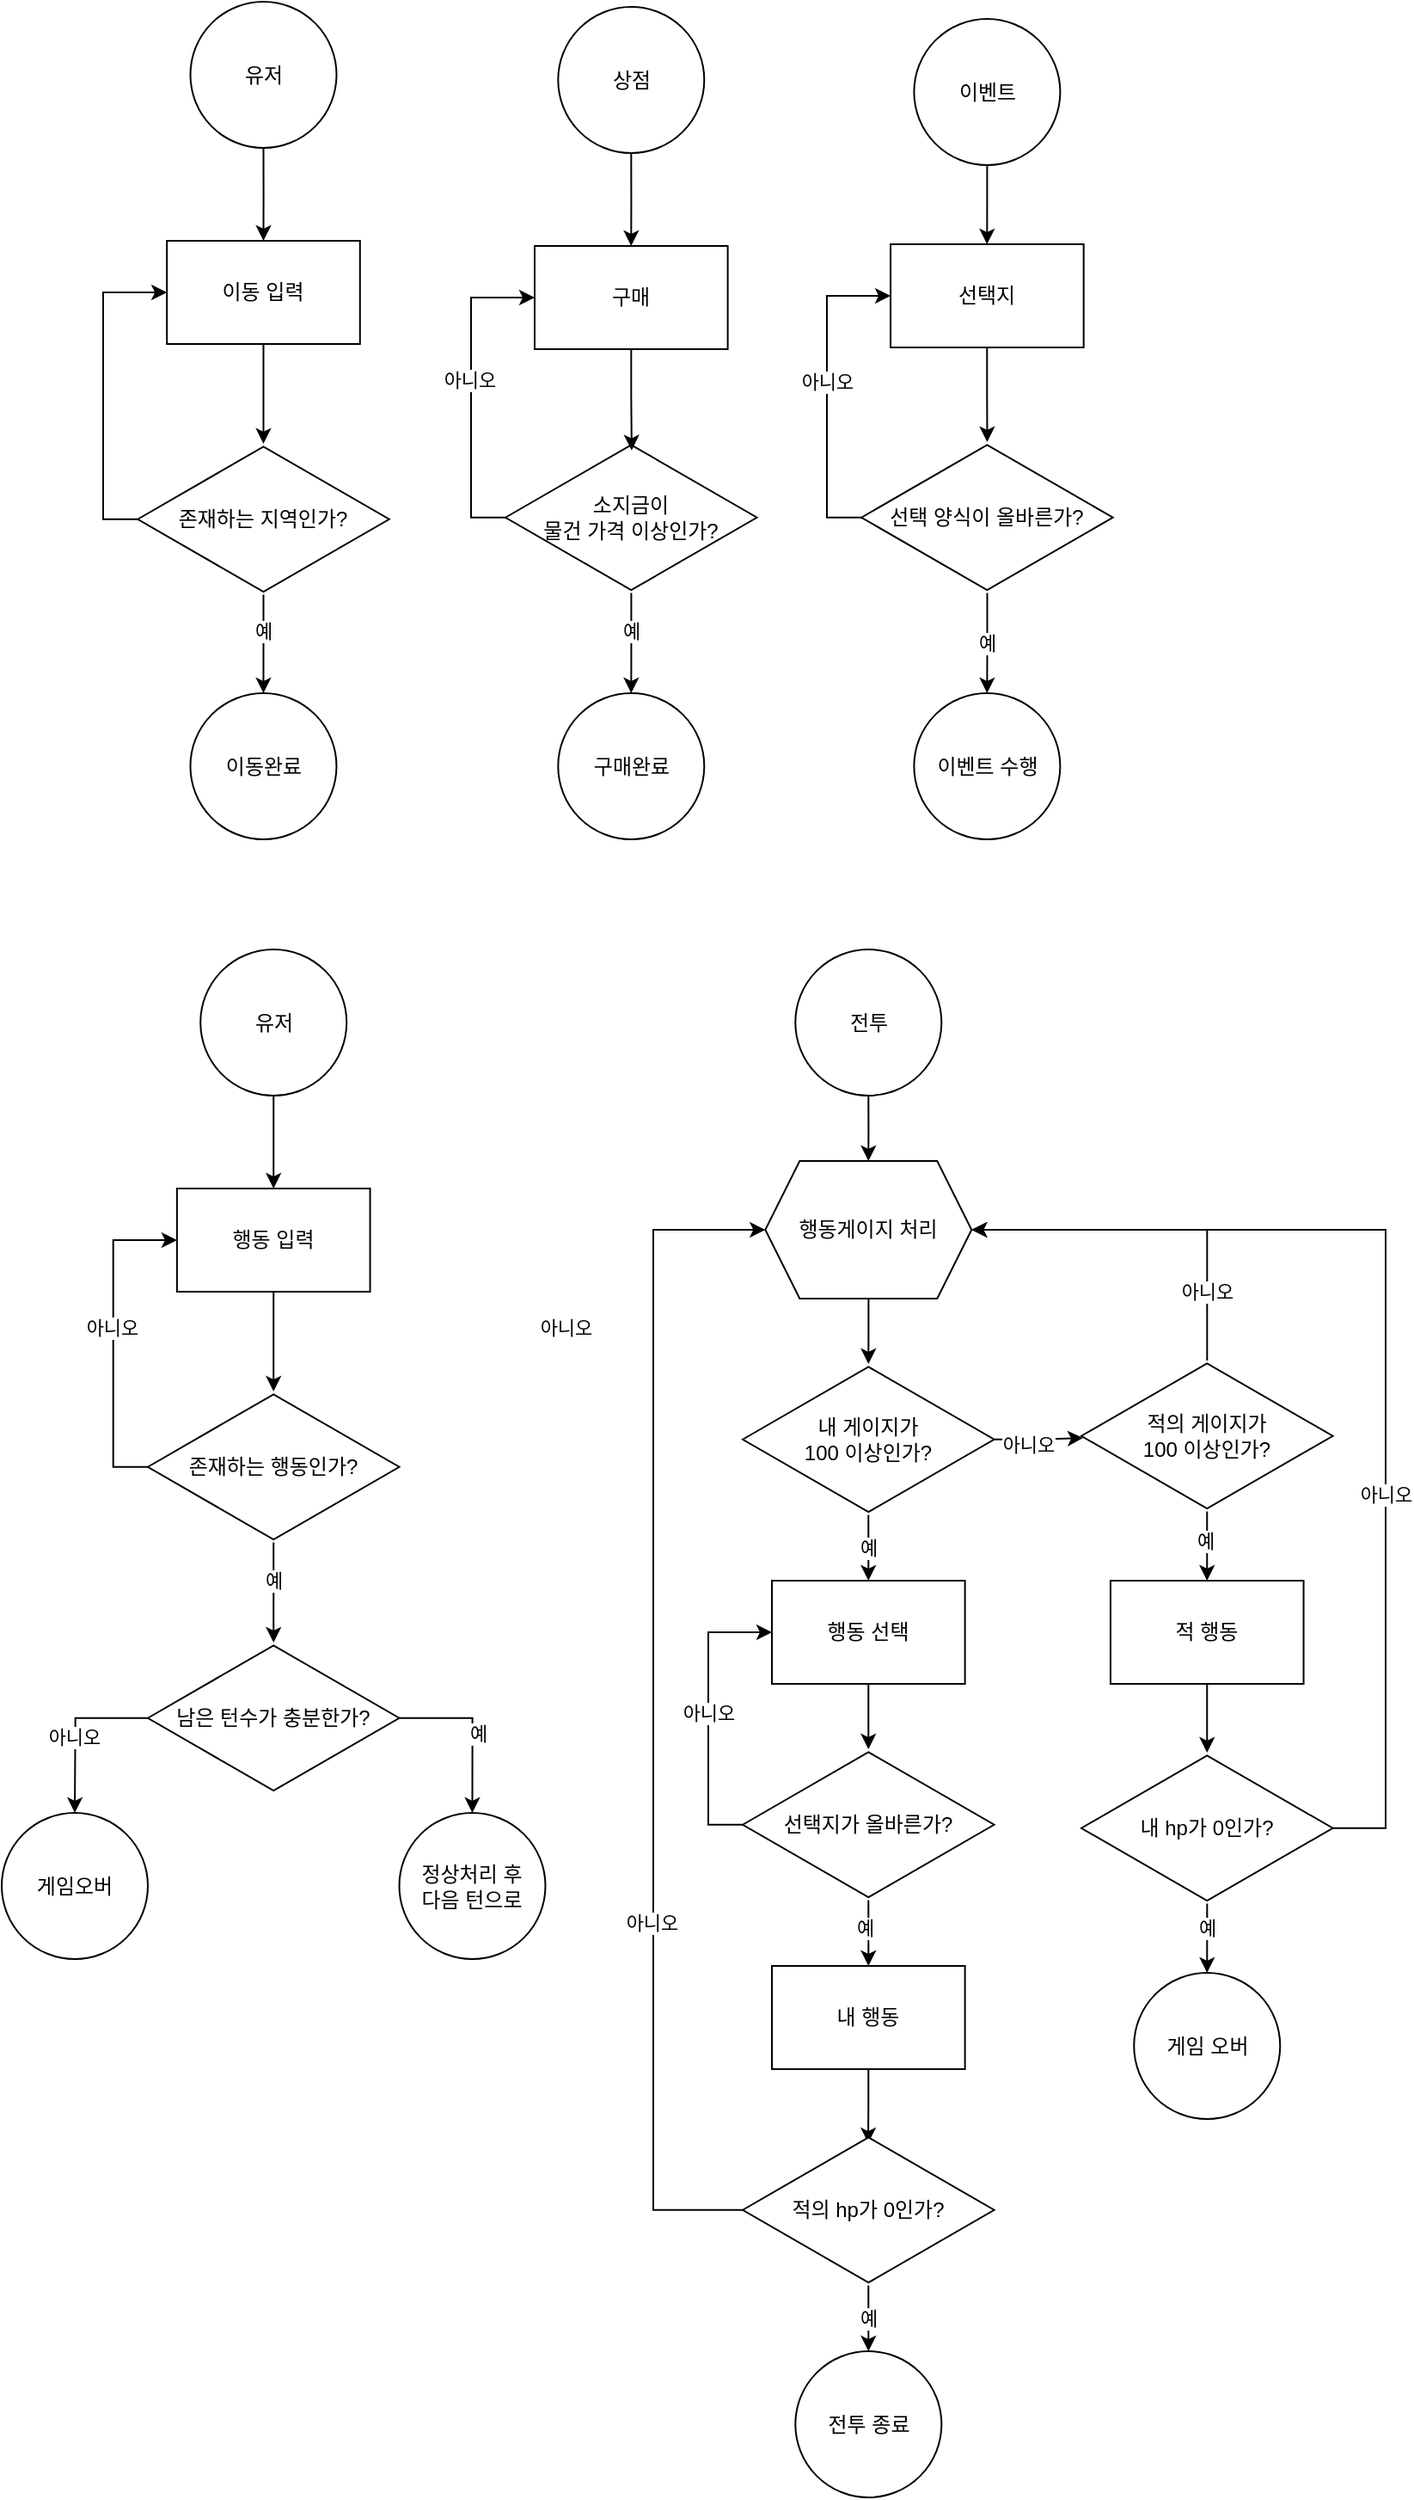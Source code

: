 <mxfile version="22.1.11" type="device">
  <diagram name="페이지-1" id="jBQTGDnP_KIKrWajBxqR">
    <mxGraphModel dx="2978" dy="2124" grid="0" gridSize="10" guides="1" tooltips="1" connect="1" arrows="1" fold="1" page="0" pageScale="1" pageWidth="827" pageHeight="1169" math="0" shadow="0">
      <root>
        <mxCell id="0" />
        <mxCell id="1" parent="0" />
        <mxCell id="leSwigR77-SNuDIq6Rmr-3" style="edgeStyle=orthogonalEdgeStyle;rounded=0;orthogonalLoop=1;jettySize=auto;html=1;exitX=0.5;exitY=1;exitDx=0;exitDy=0;entryX=0.5;entryY=0;entryDx=0;entryDy=0;" parent="1" source="leSwigR77-SNuDIq6Rmr-1" target="leSwigR77-SNuDIq6Rmr-26" edge="1">
          <mxGeometry relative="1" as="geometry">
            <mxPoint x="132.25" y="132" as="targetPoint" />
          </mxGeometry>
        </mxCell>
        <mxCell id="leSwigR77-SNuDIq6Rmr-1" value="&lt;font style=&quot;font-size: 12px;&quot;&gt;유저&lt;/font&gt;" style="ellipse;whiteSpace=wrap;html=1;aspect=fixed;" parent="1" vertex="1">
          <mxGeometry x="89.75" y="-2" width="85" height="85" as="geometry" />
        </mxCell>
        <mxCell id="leSwigR77-SNuDIq6Rmr-28" style="edgeStyle=orthogonalEdgeStyle;rounded=0;orthogonalLoop=1;jettySize=auto;html=1;entryX=0;entryY=0.5;entryDx=0;entryDy=0;" parent="1" source="leSwigR77-SNuDIq6Rmr-19" target="leSwigR77-SNuDIq6Rmr-26" edge="1">
          <mxGeometry relative="1" as="geometry">
            <Array as="points">
              <mxPoint x="39" y="299" />
              <mxPoint x="39" y="167" />
            </Array>
          </mxGeometry>
        </mxCell>
        <mxCell id="leSwigR77-SNuDIq6Rmr-29" value="아니오" style="edgeLabel;html=1;align=center;verticalAlign=middle;resizable=0;points=[];" parent="leSwigR77-SNuDIq6Rmr-28" vertex="1" connectable="0">
          <mxGeometry x="0.067" y="1" relative="1" as="geometry">
            <mxPoint x="270" y="551" as="offset" />
          </mxGeometry>
        </mxCell>
        <mxCell id="leSwigR77-SNuDIq6Rmr-19" value="존재하는 지역인가?" style="html=1;whiteSpace=wrap;aspect=fixed;shape=isoRectangle;" parent="1" vertex="1">
          <mxGeometry x="59.13" y="255" width="146.25" height="87.75" as="geometry" />
        </mxCell>
        <mxCell id="VI22b_AYGoDy5jVknPmp-15" style="edgeStyle=orthogonalEdgeStyle;rounded=0;orthogonalLoop=1;jettySize=auto;html=1;" parent="1" source="leSwigR77-SNuDIq6Rmr-26" target="leSwigR77-SNuDIq6Rmr-19" edge="1">
          <mxGeometry relative="1" as="geometry" />
        </mxCell>
        <mxCell id="leSwigR77-SNuDIq6Rmr-26" value="이동 입력" style="rounded=0;whiteSpace=wrap;html=1;" parent="1" vertex="1">
          <mxGeometry x="76.09" y="137" width="112.31" height="60" as="geometry" />
        </mxCell>
        <mxCell id="leSwigR77-SNuDIq6Rmr-35" style="edgeStyle=orthogonalEdgeStyle;rounded=0;orthogonalLoop=1;jettySize=auto;html=1;" parent="1" source="leSwigR77-SNuDIq6Rmr-33" target="leSwigR77-SNuDIq6Rmr-34" edge="1">
          <mxGeometry relative="1" as="geometry" />
        </mxCell>
        <mxCell id="leSwigR77-SNuDIq6Rmr-33" value="&lt;font style=&quot;font-size: 12px;&quot;&gt;상점&lt;/font&gt;" style="ellipse;whiteSpace=wrap;html=1;aspect=fixed;" parent="1" vertex="1">
          <mxGeometry x="303.65" y="1" width="85" height="85" as="geometry" />
        </mxCell>
        <mxCell id="leSwigR77-SNuDIq6Rmr-34" value="구매" style="rounded=0;whiteSpace=wrap;html=1;" parent="1" vertex="1">
          <mxGeometry x="290" y="140" width="112.31" height="60" as="geometry" />
        </mxCell>
        <mxCell id="leSwigR77-SNuDIq6Rmr-38" style="edgeStyle=orthogonalEdgeStyle;rounded=0;orthogonalLoop=1;jettySize=auto;html=1;entryX=0;entryY=0.5;entryDx=0;entryDy=0;" parent="1" source="leSwigR77-SNuDIq6Rmr-36" target="leSwigR77-SNuDIq6Rmr-34" edge="1">
          <mxGeometry relative="1" as="geometry">
            <Array as="points">
              <mxPoint x="253" y="298" />
              <mxPoint x="253" y="170" />
            </Array>
          </mxGeometry>
        </mxCell>
        <mxCell id="VI22b_AYGoDy5jVknPmp-1" value="아니오" style="edgeLabel;html=1;align=center;verticalAlign=middle;resizable=0;points=[];" parent="leSwigR77-SNuDIq6Rmr-38" vertex="1" connectable="0">
          <mxGeometry x="0.081" y="1" relative="1" as="geometry">
            <mxPoint as="offset" />
          </mxGeometry>
        </mxCell>
        <mxCell id="leSwigR77-SNuDIq6Rmr-36" value="소지금이&lt;br&gt;물건 가격 이상인가?" style="html=1;whiteSpace=wrap;aspect=fixed;shape=isoRectangle;" parent="1" vertex="1">
          <mxGeometry x="273.03" y="254" width="146.25" height="87.75" as="geometry" />
        </mxCell>
        <mxCell id="leSwigR77-SNuDIq6Rmr-37" style="edgeStyle=orthogonalEdgeStyle;rounded=0;orthogonalLoop=1;jettySize=auto;html=1;entryX=0.502;entryY=0.055;entryDx=0;entryDy=0;entryPerimeter=0;" parent="1" source="leSwigR77-SNuDIq6Rmr-34" target="leSwigR77-SNuDIq6Rmr-36" edge="1">
          <mxGeometry relative="1" as="geometry" />
        </mxCell>
        <mxCell id="VI22b_AYGoDy5jVknPmp-11" style="edgeStyle=orthogonalEdgeStyle;rounded=0;orthogonalLoop=1;jettySize=auto;html=1;" parent="1" source="leSwigR77-SNuDIq6Rmr-19" target="VI22b_AYGoDy5jVknPmp-16" edge="1">
          <mxGeometry relative="1" as="geometry">
            <Array as="points" />
            <mxPoint x="262.13" y="455.9" as="sourcePoint" />
            <mxPoint x="132.245" y="401" as="targetPoint" />
          </mxGeometry>
        </mxCell>
        <mxCell id="VI22b_AYGoDy5jVknPmp-12" value="예" style="edgeLabel;html=1;align=center;verticalAlign=middle;resizable=0;points=[];" parent="VI22b_AYGoDy5jVknPmp-11" vertex="1" connectable="0">
          <mxGeometry x="0.067" y="1" relative="1" as="geometry">
            <mxPoint x="-1" y="-9" as="offset" />
          </mxGeometry>
        </mxCell>
        <mxCell id="VI22b_AYGoDy5jVknPmp-16" value="&lt;font style=&quot;font-size: 12px;&quot;&gt;이동완료&lt;/font&gt;" style="ellipse;whiteSpace=wrap;html=1;aspect=fixed;" parent="1" vertex="1">
          <mxGeometry x="89.74" y="400" width="85" height="85" as="geometry" />
        </mxCell>
        <mxCell id="VI22b_AYGoDy5jVknPmp-17" style="edgeStyle=orthogonalEdgeStyle;rounded=0;orthogonalLoop=1;jettySize=auto;html=1;entryX=0.5;entryY=0;entryDx=0;entryDy=0;" parent="1" edge="1">
          <mxGeometry relative="1" as="geometry">
            <Array as="points">
              <mxPoint x="345.9" y="385" />
              <mxPoint x="345.9" y="385" />
            </Array>
            <mxPoint x="346.2" y="341.75" as="sourcePoint" />
            <mxPoint x="346.145" y="400" as="targetPoint" />
          </mxGeometry>
        </mxCell>
        <mxCell id="VI22b_AYGoDy5jVknPmp-18" value="예" style="edgeLabel;html=1;align=center;verticalAlign=middle;resizable=0;points=[];" parent="VI22b_AYGoDy5jVknPmp-17" vertex="1" connectable="0">
          <mxGeometry x="0.067" y="1" relative="1" as="geometry">
            <mxPoint x="-1" y="-9" as="offset" />
          </mxGeometry>
        </mxCell>
        <mxCell id="VI22b_AYGoDy5jVknPmp-19" value="&lt;font style=&quot;font-size: 12px;&quot;&gt;구매완료&lt;/font&gt;" style="ellipse;whiteSpace=wrap;html=1;aspect=fixed;" parent="1" vertex="1">
          <mxGeometry x="303.65" y="400" width="85" height="85" as="geometry" />
        </mxCell>
        <mxCell id="VI22b_AYGoDy5jVknPmp-21" value="&lt;font style=&quot;font-size: 12px;&quot;&gt;정상처리 후&lt;br&gt;다음 턴으로&lt;br&gt;&lt;/font&gt;" style="ellipse;whiteSpace=wrap;html=1;aspect=fixed;" parent="1" vertex="1">
          <mxGeometry x="211.25" y="1051" width="85" height="85" as="geometry" />
        </mxCell>
        <mxCell id="W3MWjsy4RcMk80VI1_cU-1" style="edgeStyle=orthogonalEdgeStyle;rounded=0;orthogonalLoop=1;jettySize=auto;html=1;exitX=0.5;exitY=1;exitDx=0;exitDy=0;entryX=0.5;entryY=0;entryDx=0;entryDy=0;" parent="1" source="W3MWjsy4RcMk80VI1_cU-2" target="W3MWjsy4RcMk80VI1_cU-6" edge="1">
          <mxGeometry relative="1" as="geometry">
            <mxPoint x="138.12" y="683" as="targetPoint" />
          </mxGeometry>
        </mxCell>
        <mxCell id="W3MWjsy4RcMk80VI1_cU-2" value="&lt;font style=&quot;font-size: 12px;&quot;&gt;유저&lt;/font&gt;" style="ellipse;whiteSpace=wrap;html=1;aspect=fixed;" parent="1" vertex="1">
          <mxGeometry x="95.62" y="549" width="85" height="85" as="geometry" />
        </mxCell>
        <mxCell id="W3MWjsy4RcMk80VI1_cU-3" style="edgeStyle=orthogonalEdgeStyle;rounded=0;orthogonalLoop=1;jettySize=auto;html=1;entryX=0;entryY=0.5;entryDx=0;entryDy=0;" parent="1" source="W3MWjsy4RcMk80VI1_cU-5" target="W3MWjsy4RcMk80VI1_cU-6" edge="1">
          <mxGeometry relative="1" as="geometry">
            <Array as="points">
              <mxPoint x="44.87" y="850" />
              <mxPoint x="44.87" y="718" />
            </Array>
          </mxGeometry>
        </mxCell>
        <mxCell id="W3MWjsy4RcMk80VI1_cU-4" value="아니오" style="edgeLabel;html=1;align=center;verticalAlign=middle;resizable=0;points=[];" parent="W3MWjsy4RcMk80VI1_cU-3" vertex="1" connectable="0">
          <mxGeometry x="0.067" y="1" relative="1" as="geometry">
            <mxPoint as="offset" />
          </mxGeometry>
        </mxCell>
        <mxCell id="W3MWjsy4RcMk80VI1_cU-5" value="존재하는 행동인가?" style="html=1;whiteSpace=wrap;aspect=fixed;shape=isoRectangle;" parent="1" vertex="1">
          <mxGeometry x="65" y="806" width="146.25" height="87.75" as="geometry" />
        </mxCell>
        <mxCell id="W3MWjsy4RcMk80VI1_cU-6" value="행동 입력" style="rounded=0;whiteSpace=wrap;html=1;" parent="1" vertex="1">
          <mxGeometry x="81.96" y="688" width="112.31" height="60" as="geometry" />
        </mxCell>
        <mxCell id="W3MWjsy4RcMk80VI1_cU-7" style="edgeStyle=orthogonalEdgeStyle;rounded=0;orthogonalLoop=1;jettySize=auto;html=1;" parent="1" source="W3MWjsy4RcMk80VI1_cU-6" target="W3MWjsy4RcMk80VI1_cU-5" edge="1">
          <mxGeometry relative="1" as="geometry" />
        </mxCell>
        <mxCell id="W3MWjsy4RcMk80VI1_cU-9" style="edgeStyle=orthogonalEdgeStyle;rounded=0;orthogonalLoop=1;jettySize=auto;html=1;" parent="1" source="W3MWjsy4RcMk80VI1_cU-5" target="W3MWjsy4RcMk80VI1_cU-13" edge="1">
          <mxGeometry relative="1" as="geometry">
            <Array as="points" />
            <mxPoint x="268.0" y="1006.9" as="sourcePoint" />
            <mxPoint x="138.115" y="952" as="targetPoint" />
          </mxGeometry>
        </mxCell>
        <mxCell id="W3MWjsy4RcMk80VI1_cU-10" value="예" style="edgeLabel;html=1;align=center;verticalAlign=middle;resizable=0;points=[];" parent="W3MWjsy4RcMk80VI1_cU-9" vertex="1" connectable="0">
          <mxGeometry x="0.067" y="1" relative="1" as="geometry">
            <mxPoint x="-1" y="-9" as="offset" />
          </mxGeometry>
        </mxCell>
        <mxCell id="W3MWjsy4RcMk80VI1_cU-15" style="edgeStyle=orthogonalEdgeStyle;rounded=0;orthogonalLoop=1;jettySize=auto;html=1;entryX=0.5;entryY=0;entryDx=0;entryDy=0;" parent="1" source="W3MWjsy4RcMk80VI1_cU-13" target="VI22b_AYGoDy5jVknPmp-21" edge="1">
          <mxGeometry relative="1" as="geometry">
            <Array as="points">
              <mxPoint x="254" y="996" />
            </Array>
          </mxGeometry>
        </mxCell>
        <mxCell id="W3MWjsy4RcMk80VI1_cU-18" value="예" style="edgeLabel;html=1;align=center;verticalAlign=middle;resizable=0;points=[];" parent="W3MWjsy4RcMk80VI1_cU-15" vertex="1" connectable="0">
          <mxGeometry x="0.058" y="3" relative="1" as="geometry">
            <mxPoint as="offset" />
          </mxGeometry>
        </mxCell>
        <mxCell id="W3MWjsy4RcMk80VI1_cU-16" style="edgeStyle=orthogonalEdgeStyle;rounded=0;orthogonalLoop=1;jettySize=auto;html=1;" parent="1" source="W3MWjsy4RcMk80VI1_cU-13" target="W3MWjsy4RcMk80VI1_cU-14" edge="1">
          <mxGeometry relative="1" as="geometry">
            <Array as="points">
              <mxPoint x="22.87" y="996" />
            </Array>
          </mxGeometry>
        </mxCell>
        <mxCell id="W3MWjsy4RcMk80VI1_cU-17" value="아니오" style="edgeLabel;html=1;align=center;verticalAlign=middle;resizable=0;points=[];" parent="W3MWjsy4RcMk80VI1_cU-16" vertex="1" connectable="0">
          <mxGeometry x="0.095" y="-1" relative="1" as="geometry">
            <mxPoint as="offset" />
          </mxGeometry>
        </mxCell>
        <mxCell id="W3MWjsy4RcMk80VI1_cU-13" value="남은 턴수가 충분한가?" style="html=1;whiteSpace=wrap;aspect=fixed;shape=isoRectangle;" parent="1" vertex="1">
          <mxGeometry x="65" y="952" width="146.25" height="87.75" as="geometry" />
        </mxCell>
        <mxCell id="W3MWjsy4RcMk80VI1_cU-14" value="&lt;font style=&quot;font-size: 12px;&quot;&gt;게임오버&lt;/font&gt;" style="ellipse;whiteSpace=wrap;html=1;aspect=fixed;" parent="1" vertex="1">
          <mxGeometry x="-20" y="1051" width="85" height="85" as="geometry" />
        </mxCell>
        <mxCell id="W3MWjsy4RcMk80VI1_cU-21" style="edgeStyle=orthogonalEdgeStyle;rounded=0;orthogonalLoop=1;jettySize=auto;html=1;" parent="1" source="W3MWjsy4RcMk80VI1_cU-19" target="W3MWjsy4RcMk80VI1_cU-20" edge="1">
          <mxGeometry relative="1" as="geometry" />
        </mxCell>
        <mxCell id="W3MWjsy4RcMk80VI1_cU-19" value="&lt;font style=&quot;font-size: 12px;&quot;&gt;이벤트&lt;/font&gt;" style="ellipse;whiteSpace=wrap;html=1;aspect=fixed;" parent="1" vertex="1">
          <mxGeometry x="510.7" y="8" width="85" height="85" as="geometry" />
        </mxCell>
        <mxCell id="W3MWjsy4RcMk80VI1_cU-23" style="edgeStyle=orthogonalEdgeStyle;rounded=0;orthogonalLoop=1;jettySize=auto;html=1;" parent="1" source="W3MWjsy4RcMk80VI1_cU-20" target="W3MWjsy4RcMk80VI1_cU-22" edge="1">
          <mxGeometry relative="1" as="geometry" />
        </mxCell>
        <mxCell id="W3MWjsy4RcMk80VI1_cU-20" value="선택지" style="rounded=0;whiteSpace=wrap;html=1;" parent="1" vertex="1">
          <mxGeometry x="497.03" y="139" width="112.31" height="60" as="geometry" />
        </mxCell>
        <mxCell id="W3MWjsy4RcMk80VI1_cU-24" style="edgeStyle=orthogonalEdgeStyle;rounded=0;orthogonalLoop=1;jettySize=auto;html=1;entryX=0;entryY=0.5;entryDx=0;entryDy=0;" parent="1" source="W3MWjsy4RcMk80VI1_cU-22" target="W3MWjsy4RcMk80VI1_cU-20" edge="1">
          <mxGeometry relative="1" as="geometry">
            <Array as="points">
              <mxPoint x="460" y="298" />
              <mxPoint x="460" y="169" />
            </Array>
          </mxGeometry>
        </mxCell>
        <mxCell id="W3MWjsy4RcMk80VI1_cU-25" value="아니오" style="edgeLabel;html=1;align=center;verticalAlign=middle;resizable=0;points=[];" parent="W3MWjsy4RcMk80VI1_cU-24" vertex="1" connectable="0">
          <mxGeometry x="0.062" relative="1" as="geometry">
            <mxPoint as="offset" />
          </mxGeometry>
        </mxCell>
        <mxCell id="W3MWjsy4RcMk80VI1_cU-27" value="예" style="edgeStyle=orthogonalEdgeStyle;rounded=0;orthogonalLoop=1;jettySize=auto;html=1;entryX=0.5;entryY=0;entryDx=0;entryDy=0;" parent="1" source="W3MWjsy4RcMk80VI1_cU-22" target="W3MWjsy4RcMk80VI1_cU-26" edge="1">
          <mxGeometry relative="1" as="geometry" />
        </mxCell>
        <mxCell id="W3MWjsy4RcMk80VI1_cU-22" value="선택 양식이 올바른가?" style="html=1;whiteSpace=wrap;aspect=fixed;shape=isoRectangle;" parent="1" vertex="1">
          <mxGeometry x="480.07" y="254" width="146.25" height="87.75" as="geometry" />
        </mxCell>
        <mxCell id="W3MWjsy4RcMk80VI1_cU-26" value="&lt;font style=&quot;font-size: 12px;&quot;&gt;이벤트 수행&lt;/font&gt;" style="ellipse;whiteSpace=wrap;html=1;aspect=fixed;" parent="1" vertex="1">
          <mxGeometry x="510.69" y="400" width="85" height="85" as="geometry" />
        </mxCell>
        <mxCell id="W3MWjsy4RcMk80VI1_cU-30" style="edgeStyle=orthogonalEdgeStyle;rounded=0;orthogonalLoop=1;jettySize=auto;html=1;entryX=0.5;entryY=0;entryDx=0;entryDy=0;" parent="1" source="W3MWjsy4RcMk80VI1_cU-28" target="W3MWjsy4RcMk80VI1_cU-29" edge="1">
          <mxGeometry relative="1" as="geometry" />
        </mxCell>
        <mxCell id="W3MWjsy4RcMk80VI1_cU-28" value="&lt;font style=&quot;font-size: 12px;&quot;&gt;전투&lt;/font&gt;" style="ellipse;whiteSpace=wrap;html=1;aspect=fixed;" parent="1" vertex="1">
          <mxGeometry x="441.66" y="549" width="85" height="85" as="geometry" />
        </mxCell>
        <mxCell id="W3MWjsy4RcMk80VI1_cU-32" style="edgeStyle=orthogonalEdgeStyle;rounded=0;orthogonalLoop=1;jettySize=auto;html=1;" parent="1" source="W3MWjsy4RcMk80VI1_cU-29" target="W3MWjsy4RcMk80VI1_cU-31" edge="1">
          <mxGeometry relative="1" as="geometry" />
        </mxCell>
        <mxCell id="W3MWjsy4RcMk80VI1_cU-29" value="행동게이지 처리" style="shape=hexagon;perimeter=hexagonPerimeter2;whiteSpace=wrap;html=1;fixedSize=1;" parent="1" vertex="1">
          <mxGeometry x="424.16" y="672" width="120" height="80" as="geometry" />
        </mxCell>
        <mxCell id="W3MWjsy4RcMk80VI1_cU-34" value="예" style="edgeStyle=orthogonalEdgeStyle;rounded=0;orthogonalLoop=1;jettySize=auto;html=1;" parent="1" source="W3MWjsy4RcMk80VI1_cU-31" target="W3MWjsy4RcMk80VI1_cU-33" edge="1">
          <mxGeometry relative="1" as="geometry" />
        </mxCell>
        <mxCell id="W3MWjsy4RcMk80VI1_cU-38" style="edgeStyle=orthogonalEdgeStyle;rounded=0;orthogonalLoop=1;jettySize=auto;html=1;entryX=0.007;entryY=0.513;entryDx=0;entryDy=0;entryPerimeter=0;" parent="1" source="W3MWjsy4RcMk80VI1_cU-31" target="W3MWjsy4RcMk80VI1_cU-37" edge="1">
          <mxGeometry relative="1" as="geometry" />
        </mxCell>
        <mxCell id="xDwizrC8Lkj_2Yb16vXS-4" value="아니오" style="edgeLabel;html=1;align=center;verticalAlign=middle;resizable=0;points=[];" parent="W3MWjsy4RcMk80VI1_cU-38" vertex="1" connectable="0">
          <mxGeometry x="-0.251" y="-3" relative="1" as="geometry">
            <mxPoint as="offset" />
          </mxGeometry>
        </mxCell>
        <mxCell id="W3MWjsy4RcMk80VI1_cU-31" value="내 게이지가&lt;br&gt;100 이상인가?" style="html=1;whiteSpace=wrap;aspect=fixed;shape=isoRectangle;" parent="1" vertex="1">
          <mxGeometry x="411.03" y="790" width="146.25" height="87.75" as="geometry" />
        </mxCell>
        <mxCell id="W3MWjsy4RcMk80VI1_cU-46" style="edgeStyle=orthogonalEdgeStyle;rounded=0;orthogonalLoop=1;jettySize=auto;html=1;" parent="1" source="W3MWjsy4RcMk80VI1_cU-33" target="W3MWjsy4RcMk80VI1_cU-45" edge="1">
          <mxGeometry relative="1" as="geometry" />
        </mxCell>
        <mxCell id="W3MWjsy4RcMk80VI1_cU-33" value="행동 선택" style="rounded=0;whiteSpace=wrap;html=1;" parent="1" vertex="1">
          <mxGeometry x="428.01" y="916" width="112.31" height="60" as="geometry" />
        </mxCell>
        <mxCell id="W3MWjsy4RcMk80VI1_cU-39" style="edgeStyle=orthogonalEdgeStyle;rounded=0;orthogonalLoop=1;jettySize=auto;html=1;entryX=1;entryY=0.5;entryDx=0;entryDy=0;" parent="1" source="W3MWjsy4RcMk80VI1_cU-37" target="W3MWjsy4RcMk80VI1_cU-29" edge="1">
          <mxGeometry relative="1" as="geometry">
            <Array as="points">
              <mxPoint x="681" y="712" />
            </Array>
          </mxGeometry>
        </mxCell>
        <mxCell id="W3MWjsy4RcMk80VI1_cU-40" value="아니오" style="edgeLabel;html=1;align=center;verticalAlign=middle;resizable=0;points=[];" parent="W3MWjsy4RcMk80VI1_cU-39" vertex="1" connectable="0">
          <mxGeometry x="-0.362" relative="1" as="geometry">
            <mxPoint y="28" as="offset" />
          </mxGeometry>
        </mxCell>
        <mxCell id="W3MWjsy4RcMk80VI1_cU-44" style="edgeStyle=orthogonalEdgeStyle;rounded=0;orthogonalLoop=1;jettySize=auto;html=1;" parent="1" source="W3MWjsy4RcMk80VI1_cU-37" target="W3MWjsy4RcMk80VI1_cU-50" edge="1">
          <mxGeometry relative="1" as="geometry">
            <mxPoint x="681" y="913" as="targetPoint" />
          </mxGeometry>
        </mxCell>
        <mxCell id="xDwizrC8Lkj_2Yb16vXS-3" value="예" style="edgeLabel;html=1;align=center;verticalAlign=middle;resizable=0;points=[];" parent="W3MWjsy4RcMk80VI1_cU-44" vertex="1" connectable="0">
          <mxGeometry x="-0.143" y="-1" relative="1" as="geometry">
            <mxPoint as="offset" />
          </mxGeometry>
        </mxCell>
        <mxCell id="W3MWjsy4RcMk80VI1_cU-37" value="적의 게이지가&lt;br&gt;100 이상인가?" style="html=1;whiteSpace=wrap;aspect=fixed;shape=isoRectangle;" parent="1" vertex="1">
          <mxGeometry x="608" y="788" width="146.25" height="87.75" as="geometry" />
        </mxCell>
        <mxCell id="W3MWjsy4RcMk80VI1_cU-47" value="아니오" style="edgeStyle=orthogonalEdgeStyle;rounded=0;orthogonalLoop=1;jettySize=auto;html=1;entryX=0;entryY=0.5;entryDx=0;entryDy=0;" parent="1" source="W3MWjsy4RcMk80VI1_cU-45" target="W3MWjsy4RcMk80VI1_cU-33" edge="1">
          <mxGeometry relative="1" as="geometry">
            <Array as="points">
              <mxPoint x="391" y="1058" />
              <mxPoint x="391" y="946" />
            </Array>
          </mxGeometry>
        </mxCell>
        <mxCell id="W3MWjsy4RcMk80VI1_cU-49" style="edgeStyle=orthogonalEdgeStyle;rounded=0;orthogonalLoop=1;jettySize=auto;html=1;" parent="1" source="W3MWjsy4RcMk80VI1_cU-45" edge="1">
          <mxGeometry relative="1" as="geometry">
            <mxPoint x="484.17" y="1140" as="targetPoint" />
          </mxGeometry>
        </mxCell>
        <mxCell id="xDwizrC8Lkj_2Yb16vXS-1" value="예" style="edgeLabel;html=1;align=center;verticalAlign=middle;resizable=0;points=[];" parent="W3MWjsy4RcMk80VI1_cU-49" vertex="1" connectable="0">
          <mxGeometry x="-0.265" y="-2" relative="1" as="geometry">
            <mxPoint y="1" as="offset" />
          </mxGeometry>
        </mxCell>
        <mxCell id="W3MWjsy4RcMk80VI1_cU-45" value="선택지가 올바른가?" style="html=1;whiteSpace=wrap;aspect=fixed;shape=isoRectangle;" parent="1" vertex="1">
          <mxGeometry x="411.03" y="1014" width="146.25" height="87.75" as="geometry" />
        </mxCell>
        <mxCell id="W3MWjsy4RcMk80VI1_cU-52" style="edgeStyle=orthogonalEdgeStyle;rounded=0;orthogonalLoop=1;jettySize=auto;html=1;" parent="1" source="W3MWjsy4RcMk80VI1_cU-50" target="W3MWjsy4RcMk80VI1_cU-51" edge="1">
          <mxGeometry relative="1" as="geometry" />
        </mxCell>
        <mxCell id="W3MWjsy4RcMk80VI1_cU-50" value="적 행동" style="rounded=0;whiteSpace=wrap;html=1;" parent="1" vertex="1">
          <mxGeometry x="624.97" y="916" width="112.31" height="60" as="geometry" />
        </mxCell>
        <mxCell id="W3MWjsy4RcMk80VI1_cU-53" style="edgeStyle=orthogonalEdgeStyle;rounded=0;orthogonalLoop=1;jettySize=auto;html=1;entryX=1;entryY=0.5;entryDx=0;entryDy=0;" parent="1" source="W3MWjsy4RcMk80VI1_cU-51" target="W3MWjsy4RcMk80VI1_cU-29" edge="1">
          <mxGeometry relative="1" as="geometry">
            <Array as="points">
              <mxPoint x="785" y="1060" />
              <mxPoint x="785" y="712" />
            </Array>
          </mxGeometry>
        </mxCell>
        <mxCell id="W3MWjsy4RcMk80VI1_cU-54" value="아니오" style="edgeLabel;html=1;align=center;verticalAlign=middle;resizable=0;points=[];" parent="W3MWjsy4RcMk80VI1_cU-53" vertex="1" connectable="0">
          <mxGeometry x="-0.275" relative="1" as="geometry">
            <mxPoint as="offset" />
          </mxGeometry>
        </mxCell>
        <mxCell id="W3MWjsy4RcMk80VI1_cU-56" style="edgeStyle=orthogonalEdgeStyle;rounded=0;orthogonalLoop=1;jettySize=auto;html=1;" parent="1" source="W3MWjsy4RcMk80VI1_cU-51" target="W3MWjsy4RcMk80VI1_cU-55" edge="1">
          <mxGeometry relative="1" as="geometry" />
        </mxCell>
        <mxCell id="xDwizrC8Lkj_2Yb16vXS-2" value="예" style="edgeLabel;html=1;align=center;verticalAlign=middle;resizable=0;points=[];" parent="W3MWjsy4RcMk80VI1_cU-56" vertex="1" connectable="0">
          <mxGeometry x="-0.294" relative="1" as="geometry">
            <mxPoint as="offset" />
          </mxGeometry>
        </mxCell>
        <mxCell id="W3MWjsy4RcMk80VI1_cU-51" value="내 hp가 0인가?" style="html=1;whiteSpace=wrap;aspect=fixed;shape=isoRectangle;" parent="1" vertex="1">
          <mxGeometry x="608" y="1016" width="146.25" height="87.75" as="geometry" />
        </mxCell>
        <mxCell id="W3MWjsy4RcMk80VI1_cU-55" value="&lt;font style=&quot;font-size: 12px;&quot;&gt;게임 오버&lt;/font&gt;" style="ellipse;whiteSpace=wrap;html=1;aspect=fixed;" parent="1" vertex="1">
          <mxGeometry x="638.63" y="1144" width="85" height="85" as="geometry" />
        </mxCell>
        <mxCell id="W3MWjsy4RcMk80VI1_cU-59" style="edgeStyle=orthogonalEdgeStyle;rounded=0;orthogonalLoop=1;jettySize=auto;html=1;entryX=0.499;entryY=0.057;entryDx=0;entryDy=0;entryPerimeter=0;" parent="1" source="W3MWjsy4RcMk80VI1_cU-57" target="W3MWjsy4RcMk80VI1_cU-58" edge="1">
          <mxGeometry relative="1" as="geometry" />
        </mxCell>
        <mxCell id="W3MWjsy4RcMk80VI1_cU-57" value="내 행동" style="rounded=0;whiteSpace=wrap;html=1;" parent="1" vertex="1">
          <mxGeometry x="428.01" y="1140" width="112.31" height="60" as="geometry" />
        </mxCell>
        <mxCell id="W3MWjsy4RcMk80VI1_cU-60" style="edgeStyle=orthogonalEdgeStyle;rounded=0;orthogonalLoop=1;jettySize=auto;html=1;entryX=0;entryY=0.5;entryDx=0;entryDy=0;" parent="1" source="W3MWjsy4RcMk80VI1_cU-58" target="W3MWjsy4RcMk80VI1_cU-29" edge="1">
          <mxGeometry relative="1" as="geometry">
            <Array as="points">
              <mxPoint x="359" y="1282" />
              <mxPoint x="359" y="712" />
            </Array>
          </mxGeometry>
        </mxCell>
        <mxCell id="W3MWjsy4RcMk80VI1_cU-61" value="아니오" style="edgeLabel;html=1;align=center;verticalAlign=middle;resizable=0;points=[];" parent="W3MWjsy4RcMk80VI1_cU-60" vertex="1" connectable="0">
          <mxGeometry x="-0.363" y="1" relative="1" as="geometry">
            <mxPoint as="offset" />
          </mxGeometry>
        </mxCell>
        <mxCell id="W3MWjsy4RcMk80VI1_cU-63" value="예" style="edgeStyle=orthogonalEdgeStyle;rounded=0;orthogonalLoop=1;jettySize=auto;html=1;" parent="1" source="W3MWjsy4RcMk80VI1_cU-58" target="W3MWjsy4RcMk80VI1_cU-62" edge="1">
          <mxGeometry relative="1" as="geometry" />
        </mxCell>
        <mxCell id="W3MWjsy4RcMk80VI1_cU-58" value="적의 hp가 0인가?" style="html=1;whiteSpace=wrap;aspect=fixed;shape=isoRectangle;" parent="1" vertex="1">
          <mxGeometry x="411.04" y="1238" width="146.25" height="87.75" as="geometry" />
        </mxCell>
        <mxCell id="W3MWjsy4RcMk80VI1_cU-62" value="&lt;font style=&quot;font-size: 12px;&quot;&gt;전투 종료&lt;/font&gt;" style="ellipse;whiteSpace=wrap;html=1;aspect=fixed;" parent="1" vertex="1">
          <mxGeometry x="441.67" y="1364" width="85" height="85" as="geometry" />
        </mxCell>
      </root>
    </mxGraphModel>
  </diagram>
</mxfile>
